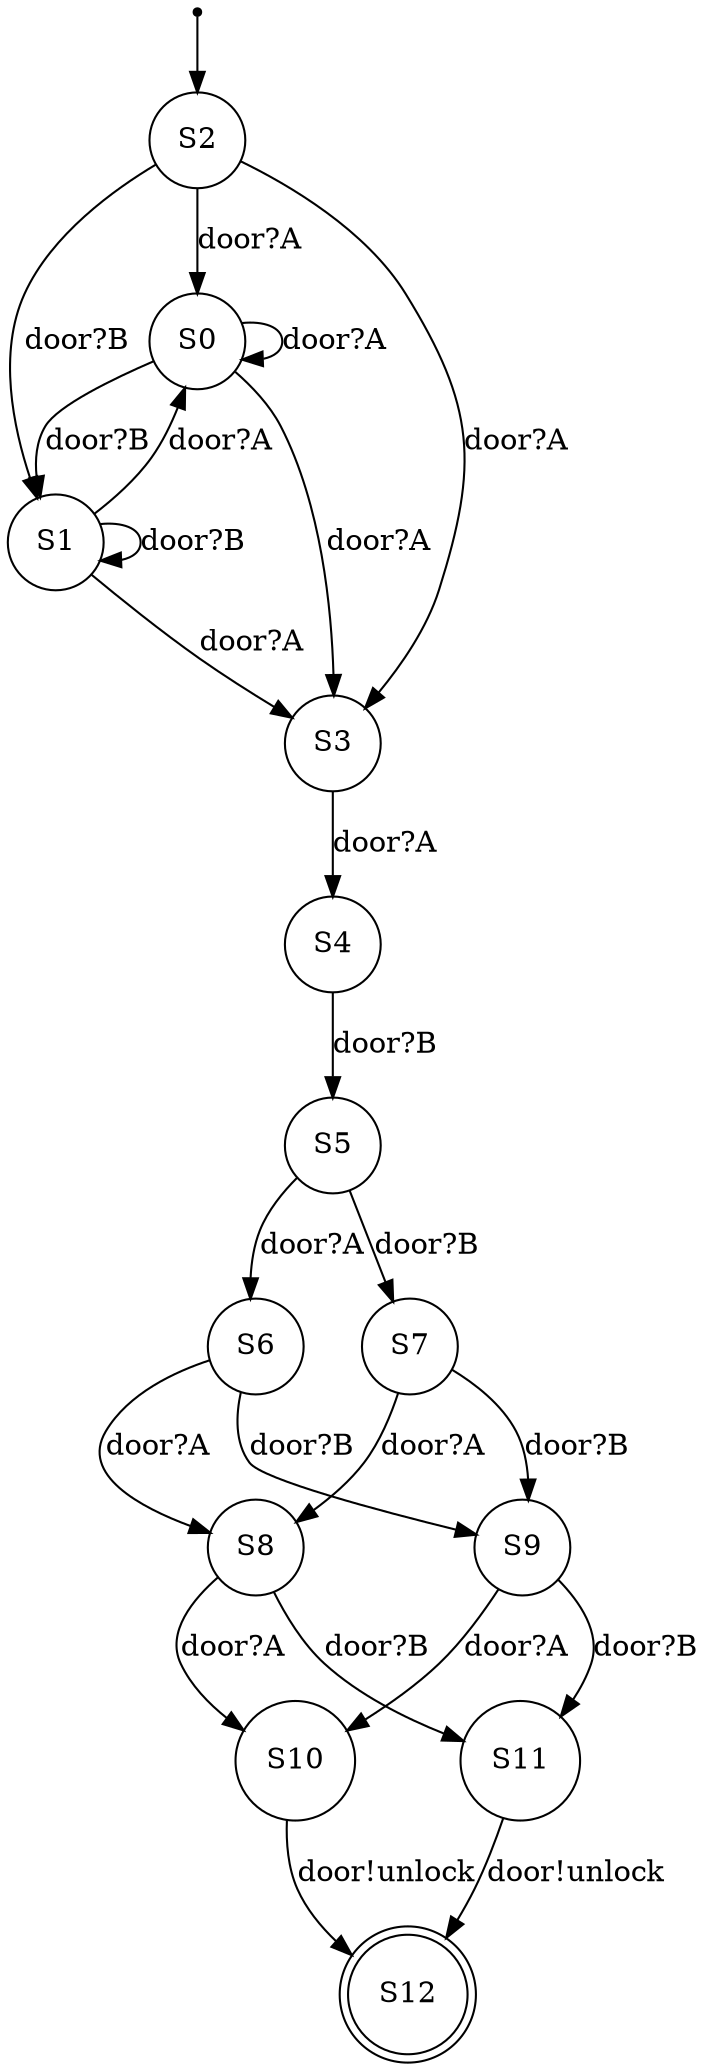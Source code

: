 digraph G {
compound=true;
	S0 [shape=circle,label="S0"];
	S1 [shape=circle,label="S1"];
	S2 [shape=circle,label="S2"];
	I2 [shape=point];
	S3 [shape=circle,label="S3"];
	S4 [shape=circle,label="S4"];
	S5 [shape=circle,label="S5"];
	S6 [shape=circle,label="S6"];
	S7 [shape=circle,label="S7"];
	S8 [shape=circle,label="S8"];
	S9 [shape=circle,label="S9"];
	S10 [shape=circle,label="S10"];
	S11 [shape=circle,label="S11"];
	S12 [shape=doublecircle,label="S12"];
	S0->S3 [label="door?A"];
	S0->S0 [label="door?A"];
	S0->S1 [label="door?B"];
	S1->S3 [label="door?A"];
	S1->S0 [label="door?A"];
	S1->S1 [label="door?B"];
	I2->S2;
	S2->S0 [label="door?A"];
	S2->S3 [label="door?A"];
	S2->S1 [label="door?B"];
	S3->S4 [label="door?A"];
	S4->S5 [label="door?B"];
	S5->S6 [label="door?A"];
	S5->S7 [label="door?B"];
	S6->S8 [label="door?A"];
	S6->S9 [label="door?B"];
	S7->S8 [label="door?A"];
	S7->S9 [label="door?B"];
	S8->S10 [label="door?A"];
	S8->S11 [label="door?B"];
	S9->S10 [label="door?A"];
	S9->S11 [label="door?B"];
	S10->S12 [label="door!unlock"];
	S11->S12 [label="door!unlock"];
}